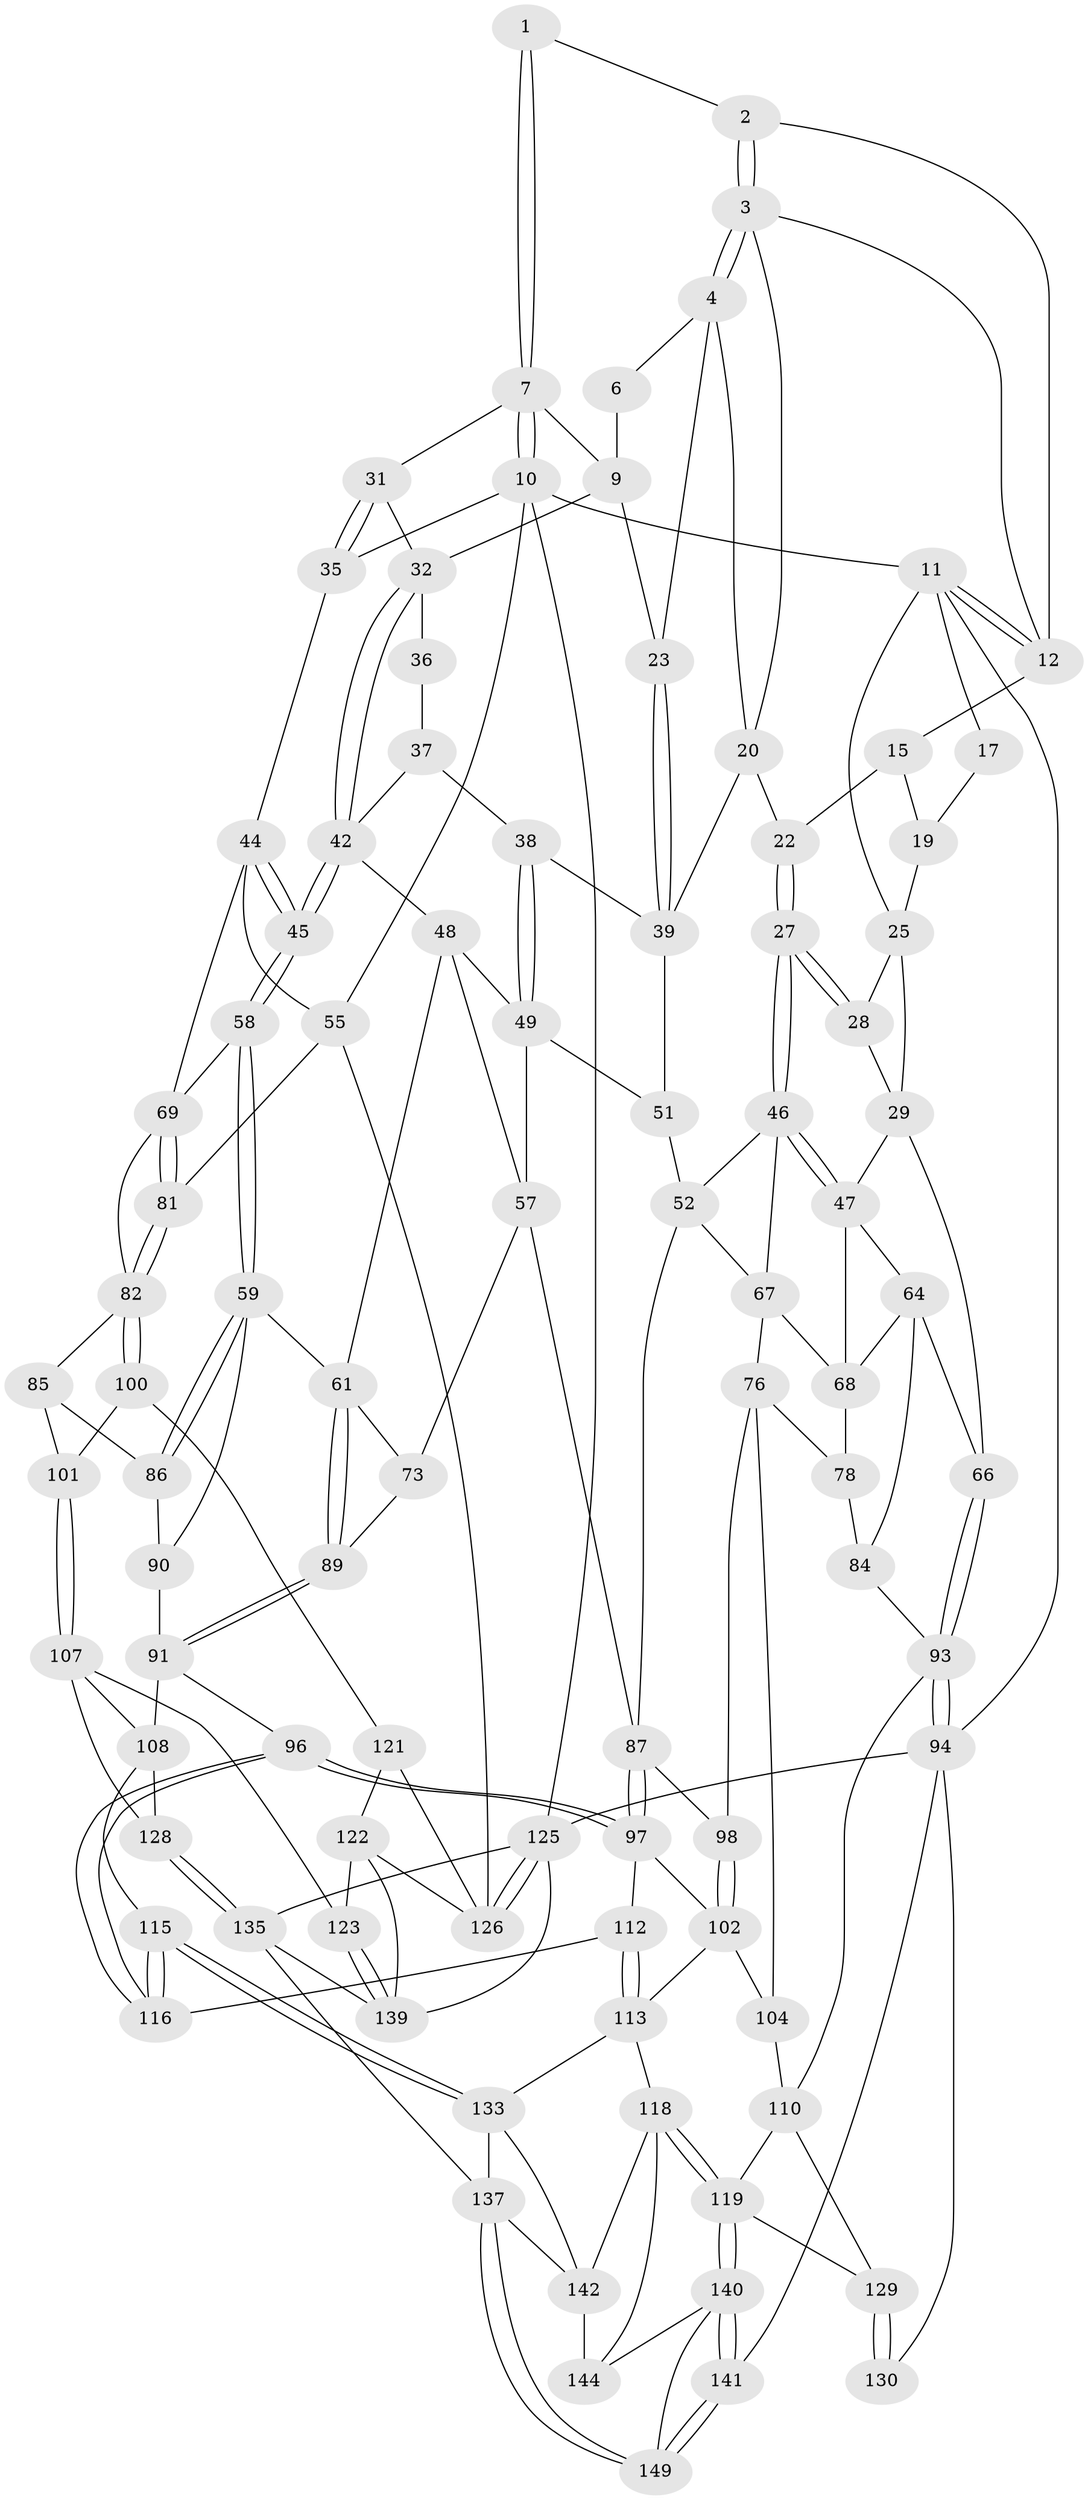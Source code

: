 // original degree distribution, {3: 0.02666666666666667, 4: 0.28, 6: 0.29333333333333333, 5: 0.4}
// Generated by graph-tools (version 1.1) at 2025/42/03/06/25 10:42:33]
// undirected, 93 vertices, 206 edges
graph export_dot {
graph [start="1"]
  node [color=gray90,style=filled];
  1 [pos="+0.7309973697022295+0"];
  2 [pos="+0.4916214338219888+0"];
  3 [pos="+0.5246125375159154+0.1575685538808014",super="+13"];
  4 [pos="+0.5283211378578277+0.17011648796561882",super="+5"];
  6 [pos="+0.703858909514053+0"];
  7 [pos="+1+0",super="+8"];
  9 [pos="+0.6908217463618058+0.10065524112396913",super="+24"];
  10 [pos="+1+0",super="+34"];
  11 [pos="+0+0",super="+16"];
  12 [pos="+0.26709171984291097+0",super="+14"];
  15 [pos="+0.2511873975439771+0.054668033103275726",super="+18"];
  17 [pos="+0.14408058058412335+0.10642092240070626"];
  19 [pos="+0.1303576234514751+0.1620216968284192"];
  20 [pos="+0.3365057730030678+0.19821011852662557",super="+21"];
  22 [pos="+0.25305495196605526+0.2950241464033878"];
  23 [pos="+0.5347427363394971+0.177362877080934"];
  25 [pos="+0+0",super="+26"];
  27 [pos="+0.23744066883187406+0.326268868141218"];
  28 [pos="+0.10788346953474957+0.18444220261685854"];
  29 [pos="+0.037498978102375576+0.2780269218910797",super="+30"];
  31 [pos="+0.8324576071940881+0.22899919857185239"];
  32 [pos="+0.82380326883579+0.2343930242332766",super="+33"];
  35 [pos="+0.912997827786831+0.27428781888183906"];
  36 [pos="+0.7015599399075508+0.2782578964653816"];
  37 [pos="+0.6373060688784296+0.2989085014829061",super="+41"];
  38 [pos="+0.5883870374334995+0.3053688840048839"];
  39 [pos="+0.5283511919846734+0.25811000923545024",super="+40"];
  42 [pos="+0.766247188280402+0.3932049395418188",super="+43"];
  44 [pos="+0.9136184696138265+0.36287104751351945",super="+54"];
  45 [pos="+0.7949925606625777+0.4514785811782471"];
  46 [pos="+0.23329797390494791+0.34683775559772206",super="+53"];
  47 [pos="+0.12327635531604+0.3514392803779182",super="+63"];
  48 [pos="+0.6539864386417366+0.38071038593513346",super="+56"];
  49 [pos="+0.6159312902802505+0.3458176908561533",super="+50"];
  51 [pos="+0.4550902718145839+0.3994968035257661"];
  52 [pos="+0.3062787302750056+0.4242537688201221",super="+71"];
  55 [pos="+1+0.5453991030591718",super="+80"];
  57 [pos="+0.518666780602233+0.4720012785773916",super="+74"];
  58 [pos="+0.7949032016475521+0.4581811549077114"];
  59 [pos="+0.7632647539202995+0.49727989033692577",super="+60"];
  61 [pos="+0.7302673685957956+0.5031434899712738",super="+62"];
  64 [pos="+0+0.46185487355736426",super="+65"];
  66 [pos="+0+0.5174207775907506"];
  67 [pos="+0.141244814166856+0.49133943922589385",super="+72"];
  68 [pos="+0.12843948493950774+0.49652751082541696",super="+75"];
  69 [pos="+0.8527552203303418+0.4844206584167284",super="+70"];
  73 [pos="+0.5794065363333913+0.5593618791646525"];
  76 [pos="+0.23154581926529855+0.5752260177677617",super="+77"];
  78 [pos="+0.14460478960032164+0.6198891004821645",super="+79"];
  81 [pos="+1+0.62483292218479"];
  82 [pos="+1+0.6330798368472237",super="+83"];
  84 [pos="+0+0.5572972972066187",super="+106"];
  85 [pos="+0.8677405633328599+0.5986569186826002",super="+99"];
  86 [pos="+0.8101264323634754+0.5740681849748885",super="+92"];
  87 [pos="+0.5147415050131561+0.5805466033289316",super="+88"];
  89 [pos="+0.6474056451893598+0.5804962999882753"];
  90 [pos="+0.7305719271989602+0.6272158864485418"];
  91 [pos="+0.6829423252964392+0.6389617106904186",super="+95"];
  93 [pos="+0+0.8510089327584905",super="+109"];
  94 [pos="+0+1",super="+131"];
  96 [pos="+0.5211541987246485+0.6897830210198191"];
  97 [pos="+0.5206430068813082+0.6885662404024279",super="+105"];
  98 [pos="+0.35282880361831653+0.6250103278709008"];
  100 [pos="+0.8802599141313315+0.7330117915706794"];
  101 [pos="+0.81067046939009+0.7234187559852716"];
  102 [pos="+0.3538204979258596+0.6533196964053807",super="+103"];
  104 [pos="+0.2188767927193821+0.7002779499798606"];
  107 [pos="+0.7787330902042143+0.7542017869554967",super="+124"];
  108 [pos="+0.6916924090351733+0.7285130892757408",super="+114"];
  110 [pos="+0.21813436835238273+0.7012019606673194",super="+111"];
  112 [pos="+0.3724797027805232+0.7988133831958919"];
  113 [pos="+0.3325262652566232+0.8169121456909632",super="+117"];
  115 [pos="+0.5426664349187964+0.8174339200327156"];
  116 [pos="+0.5203452870428622+0.7859671112778563"];
  118 [pos="+0.31760044898765155+0.8410873245935286",super="+143"];
  119 [pos="+0.22701282993425395+0.8855306040933585",super="+120"];
  121 [pos="+0.8930395792053017+0.8171642730602844"];
  122 [pos="+0.870909421273231+0.8804053950609264",super="+147"];
  123 [pos="+0.8380048297842002+0.8921899803053883"];
  125 [pos="+1+1",super="+150"];
  126 [pos="+1+0.9711174590373204",super="+127"];
  128 [pos="+0.6912011313981775+0.8532769842669378"];
  129 [pos="+0.11715570965229585+0.8128609022019377",super="+132"];
  130 [pos="+0.053909693192339334+0.9361564874423377"];
  133 [pos="+0.5240775873896241+0.9499123955332112",super="+134"];
  135 [pos="+0.7031439131344539+0.8879515652143146",super="+136"];
  137 [pos="+0.5512985369789359+1",super="+138"];
  139 [pos="+0.8206839065028341+0.9206543524129988",super="+148"];
  140 [pos="+0.20426802861310892+1",super="+145"];
  141 [pos="+0.07765234681279512+1"];
  142 [pos="+0.36836253869142643+0.914958618712682",super="+146"];
  144 [pos="+0.3336332876972992+0.9438893701759591"];
  149 [pos="+0.35748869358255964+1"];
  1 -- 2;
  1 -- 7;
  1 -- 7;
  2 -- 3;
  2 -- 3;
  2 -- 12;
  3 -- 4;
  3 -- 4;
  3 -- 20;
  3 -- 12;
  4 -- 20;
  4 -- 6;
  4 -- 23;
  6 -- 9;
  7 -- 10;
  7 -- 10;
  7 -- 9;
  7 -- 31;
  9 -- 32;
  9 -- 23;
  10 -- 11;
  10 -- 125;
  10 -- 35;
  10 -- 55;
  11 -- 12;
  11 -- 12;
  11 -- 94;
  11 -- 17;
  11 -- 25;
  12 -- 15;
  15 -- 19;
  15 -- 22;
  17 -- 19;
  19 -- 25;
  20 -- 22;
  20 -- 39;
  22 -- 27;
  22 -- 27;
  23 -- 39;
  23 -- 39;
  25 -- 28;
  25 -- 29;
  27 -- 28;
  27 -- 28;
  27 -- 46;
  27 -- 46;
  28 -- 29;
  29 -- 47;
  29 -- 66;
  31 -- 32;
  31 -- 35;
  31 -- 35;
  32 -- 42;
  32 -- 42;
  32 -- 36;
  35 -- 44;
  36 -- 37 [weight=2];
  37 -- 38;
  37 -- 42;
  38 -- 39;
  38 -- 49;
  38 -- 49;
  39 -- 51;
  42 -- 45;
  42 -- 45;
  42 -- 48;
  44 -- 45;
  44 -- 45;
  44 -- 69;
  44 -- 55;
  45 -- 58;
  45 -- 58;
  46 -- 47;
  46 -- 47;
  46 -- 67;
  46 -- 52;
  47 -- 64;
  47 -- 68;
  48 -- 49;
  48 -- 57;
  48 -- 61;
  49 -- 51;
  49 -- 57;
  51 -- 52;
  52 -- 87;
  52 -- 67;
  55 -- 81;
  55 -- 126;
  57 -- 73;
  57 -- 87;
  58 -- 59;
  58 -- 59;
  58 -- 69;
  59 -- 86;
  59 -- 86;
  59 -- 90;
  59 -- 61;
  61 -- 89;
  61 -- 89;
  61 -- 73;
  64 -- 66;
  64 -- 84;
  64 -- 68;
  66 -- 93;
  66 -- 93;
  67 -- 68;
  67 -- 76;
  68 -- 78;
  69 -- 81;
  69 -- 81;
  69 -- 82;
  73 -- 89;
  76 -- 98;
  76 -- 104;
  76 -- 78;
  78 -- 84 [weight=2];
  81 -- 82;
  81 -- 82;
  82 -- 100;
  82 -- 100;
  82 -- 85;
  84 -- 93;
  85 -- 86 [weight=2];
  85 -- 101;
  86 -- 90;
  87 -- 97;
  87 -- 97;
  87 -- 98;
  89 -- 91;
  89 -- 91;
  90 -- 91;
  91 -- 96;
  91 -- 108;
  93 -- 94;
  93 -- 94;
  93 -- 110;
  94 -- 125;
  94 -- 130;
  94 -- 141;
  96 -- 97;
  96 -- 97;
  96 -- 116;
  96 -- 116;
  97 -- 112;
  97 -- 102;
  98 -- 102;
  98 -- 102;
  100 -- 101;
  100 -- 121;
  101 -- 107;
  101 -- 107;
  102 -- 104;
  102 -- 113;
  104 -- 110;
  107 -- 108;
  107 -- 123;
  107 -- 128;
  108 -- 128;
  108 -- 115;
  110 -- 119;
  110 -- 129;
  112 -- 113;
  112 -- 113;
  112 -- 116;
  113 -- 133;
  113 -- 118;
  115 -- 116;
  115 -- 116;
  115 -- 133;
  115 -- 133;
  118 -- 119;
  118 -- 119;
  118 -- 144;
  118 -- 142;
  119 -- 140;
  119 -- 140;
  119 -- 129;
  121 -- 122;
  121 -- 126;
  122 -- 123;
  122 -- 139;
  122 -- 126;
  123 -- 139;
  123 -- 139;
  125 -- 126;
  125 -- 126;
  125 -- 139;
  125 -- 135;
  128 -- 135;
  128 -- 135;
  129 -- 130 [weight=2];
  129 -- 130;
  133 -- 142;
  133 -- 137;
  135 -- 139;
  135 -- 137;
  137 -- 149;
  137 -- 149;
  137 -- 142;
  140 -- 141;
  140 -- 141;
  140 -- 144;
  140 -- 149;
  141 -- 149;
  141 -- 149;
  142 -- 144;
}

